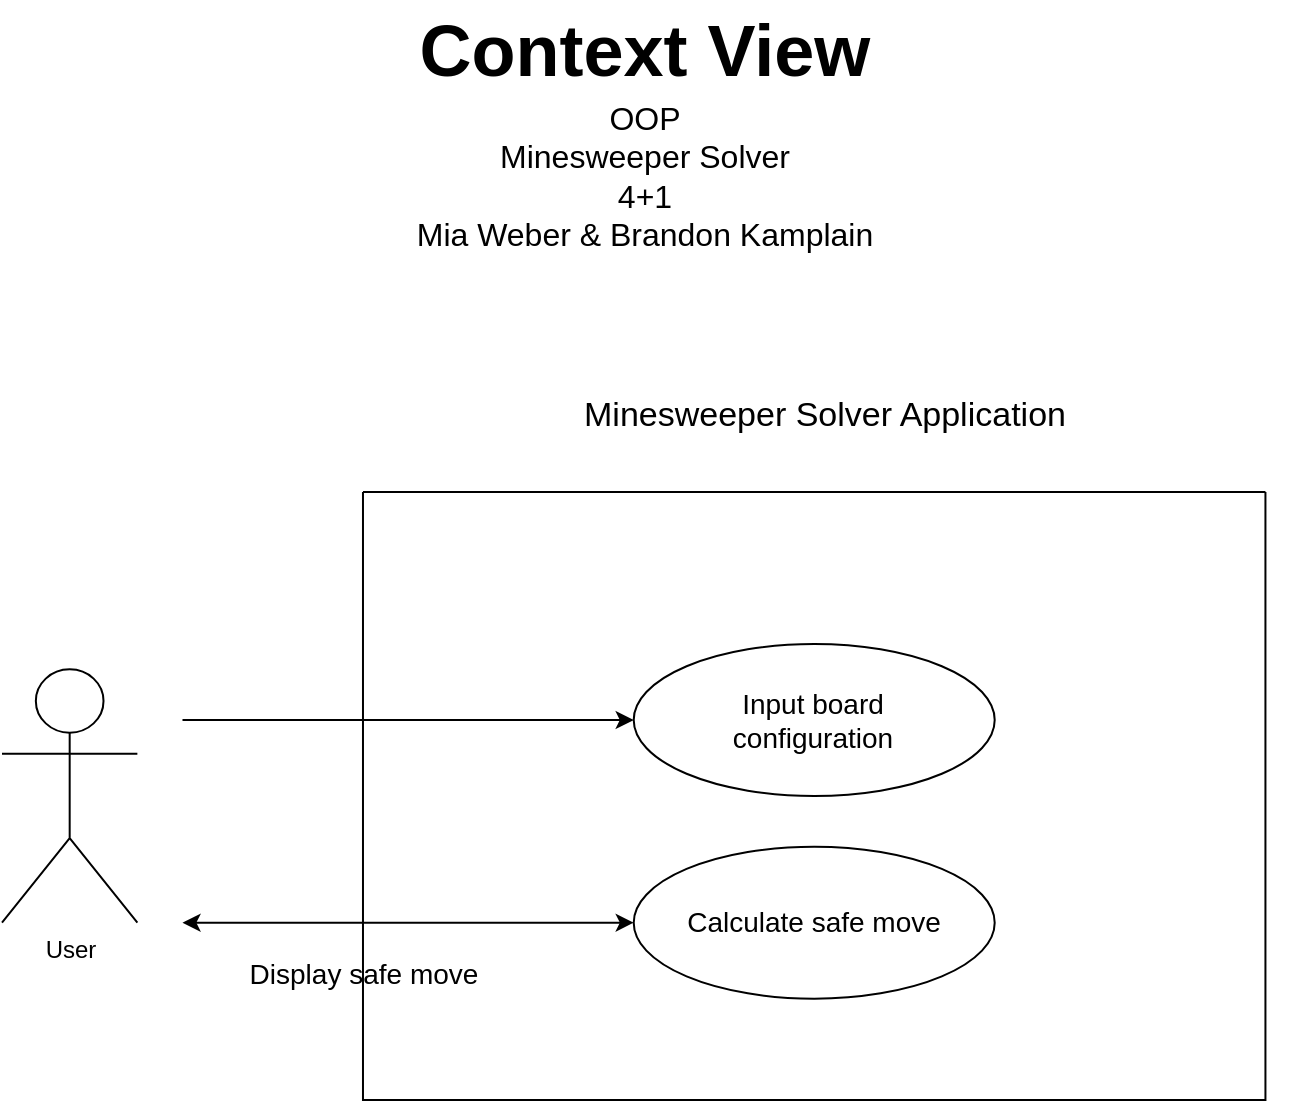 <mxfile version="23.0.2" type="device">
  <diagram name="Page-1" id="te1OvfgXQtDCxCHfEtR6">
    <mxGraphModel dx="1183" dy="760" grid="1" gridSize="10" guides="1" tooltips="1" connect="1" arrows="1" fold="1" page="1" pageScale="1" pageWidth="850" pageHeight="1100" math="0" shadow="0">
      <root>
        <mxCell id="0" />
        <mxCell id="1" parent="0" />
        <mxCell id="W-jwm6uHAI1Lu78tiC7t-1" value="" style="group" vertex="1" connectable="0" parent="1">
          <mxGeometry x="104" y="190" width="643" height="380" as="geometry" />
        </mxCell>
        <mxCell id="W-jwm6uHAI1Lu78tiC7t-2" value="User" style="shape=umlActor;verticalLabelPosition=bottom;verticalAlign=top;html=1;outlineConnect=0;" vertex="1" parent="W-jwm6uHAI1Lu78tiC7t-1">
          <mxGeometry y="164.667" width="67.684" height="126.667" as="geometry" />
        </mxCell>
        <mxCell id="W-jwm6uHAI1Lu78tiC7t-3" value="" style="endArrow=classic;html=1;rounded=0;entryX=0;entryY=0.5;entryDx=0;entryDy=0;" edge="1" parent="W-jwm6uHAI1Lu78tiC7t-1" target="W-jwm6uHAI1Lu78tiC7t-9">
          <mxGeometry width="50" height="50" relative="1" as="geometry">
            <mxPoint x="90.246" y="190" as="sourcePoint" />
            <mxPoint x="270.737" y="164.667" as="targetPoint" />
          </mxGeometry>
        </mxCell>
        <mxCell id="W-jwm6uHAI1Lu78tiC7t-4" value="" style="swimlane;startSize=0;" vertex="1" parent="W-jwm6uHAI1Lu78tiC7t-1">
          <mxGeometry x="180.491" y="76" width="451.228" height="304" as="geometry">
            <mxRectangle x="70" y="40" width="50" height="40" as="alternateBounds" />
          </mxGeometry>
        </mxCell>
        <mxCell id="W-jwm6uHAI1Lu78tiC7t-5" value="" style="group" vertex="1" connectable="0" parent="W-jwm6uHAI1Lu78tiC7t-4">
          <mxGeometry x="135.368" y="177.333" width="203.053" height="76" as="geometry" />
        </mxCell>
        <mxCell id="W-jwm6uHAI1Lu78tiC7t-6" value="" style="ellipse;whiteSpace=wrap;html=1;" vertex="1" parent="W-jwm6uHAI1Lu78tiC7t-5">
          <mxGeometry width="180.491" height="76" as="geometry" />
        </mxCell>
        <mxCell id="W-jwm6uHAI1Lu78tiC7t-7" value="&lt;font style=&quot;font-size: 14px;&quot;&gt;Calculate safe move&lt;/font&gt;" style="text;html=1;strokeColor=none;fillColor=none;align=center;verticalAlign=middle;whiteSpace=wrap;rounded=0;" vertex="1" parent="W-jwm6uHAI1Lu78tiC7t-5">
          <mxGeometry x="9.228" y="15.2" width="162.036" height="45.6" as="geometry" />
        </mxCell>
        <mxCell id="W-jwm6uHAI1Lu78tiC7t-8" value="" style="group" vertex="1" connectable="0" parent="W-jwm6uHAI1Lu78tiC7t-4">
          <mxGeometry x="135.368" y="76" width="180.491" height="76" as="geometry" />
        </mxCell>
        <mxCell id="W-jwm6uHAI1Lu78tiC7t-9" value="" style="ellipse;whiteSpace=wrap;html=1;" vertex="1" parent="W-jwm6uHAI1Lu78tiC7t-8">
          <mxGeometry width="180.491" height="76" as="geometry" />
        </mxCell>
        <mxCell id="W-jwm6uHAI1Lu78tiC7t-10" value="&lt;font style=&quot;font-size: 14px;&quot;&gt;Input board configuration&lt;/font&gt;" style="text;html=1;strokeColor=none;fillColor=none;align=center;verticalAlign=middle;whiteSpace=wrap;rounded=0;" vertex="1" parent="W-jwm6uHAI1Lu78tiC7t-8">
          <mxGeometry x="47.629" y="15.2" width="85.234" height="45.6" as="geometry" />
        </mxCell>
        <mxCell id="W-jwm6uHAI1Lu78tiC7t-11" value="&lt;font style=&quot;font-size: 17px;&quot;&gt;Minesweeper Solver Application&lt;/font&gt;" style="text;html=1;strokeColor=none;fillColor=none;align=center;verticalAlign=middle;whiteSpace=wrap;rounded=0;" vertex="1" parent="W-jwm6uHAI1Lu78tiC7t-1">
          <mxGeometry x="180.491" width="462.509" height="76" as="geometry" />
        </mxCell>
        <mxCell id="W-jwm6uHAI1Lu78tiC7t-12" value="" style="endArrow=classic;startArrow=classic;html=1;rounded=0;entryX=0;entryY=0.5;entryDx=0;entryDy=0;" edge="1" parent="W-jwm6uHAI1Lu78tiC7t-1" target="W-jwm6uHAI1Lu78tiC7t-6">
          <mxGeometry width="50" height="50" relative="1" as="geometry">
            <mxPoint x="90.246" y="291.333" as="sourcePoint" />
            <mxPoint x="315.86" y="293.867" as="targetPoint" />
          </mxGeometry>
        </mxCell>
        <mxCell id="W-jwm6uHAI1Lu78tiC7t-13" value="&lt;font style=&quot;font-size: 14px;&quot;&gt;Display safe move&lt;/font&gt;" style="text;html=1;strokeColor=none;fillColor=none;align=center;verticalAlign=middle;whiteSpace=wrap;rounded=0;" vertex="1" parent="W-jwm6uHAI1Lu78tiC7t-1">
          <mxGeometry x="67.684" y="304" width="225.614" height="25.333" as="geometry" />
        </mxCell>
        <mxCell id="W-jwm6uHAI1Lu78tiC7t-14" value="&lt;b&gt;&lt;font style=&quot;font-size: 36px;&quot;&gt;Context View&lt;/font&gt;&lt;/b&gt;" style="text;html=1;strokeColor=none;fillColor=none;align=center;verticalAlign=middle;whiteSpace=wrap;rounded=0;" vertex="1" parent="1">
          <mxGeometry x="247" y="20" width="357" height="50" as="geometry" />
        </mxCell>
        <mxCell id="W-jwm6uHAI1Lu78tiC7t-15" value="&lt;font style=&quot;font-size: 16px;&quot;&gt;OOP&lt;br&gt;Minesweeper Solver&lt;br&gt;4+1&lt;br&gt;Mia Weber &amp;amp; Brandon Kamplain&lt;/font&gt;" style="text;html=1;strokeColor=none;fillColor=none;align=center;verticalAlign=middle;whiteSpace=wrap;rounded=0;" vertex="1" parent="1">
          <mxGeometry x="252" y="60" width="347" height="95" as="geometry" />
        </mxCell>
      </root>
    </mxGraphModel>
  </diagram>
</mxfile>
